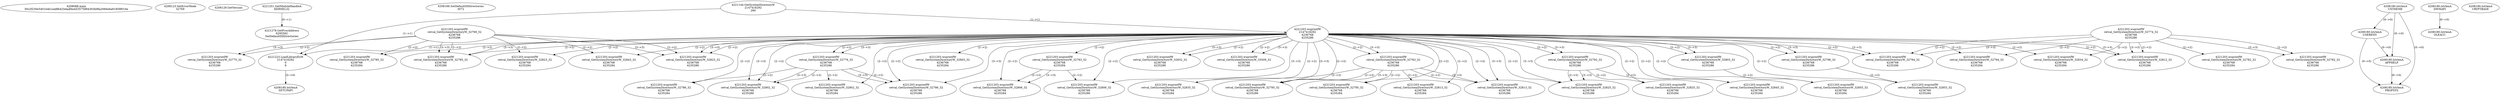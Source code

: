 // Global SCDG with merge call
digraph {
	0 [label="4208088.main
30c2f230e5401b4b1ea8fb425dadf4e453575884303b9fa2066e6a91859f016e"]
	1 [label="4208123.SetErrorMode
32769"]
	2 [label="4208129.GetVersion
"]
	3 [label="4221251.GetModuleHandleA
KERNEL32"]
	4 [label="4221278.GetProcAddress
6295592
SetDefaultDllDirectories"]
	3 -> 4 [label="(0-->1)"]
	5 [label="4208166.SetDefaultDllDirectories
3072"]
	6 [label="4221144.GetSystemDirectoryW
2147416292
260"]
	7 [label="4221203.wsprintfW
2147416292
4236768
4235286"]
	6 -> 7 [label="(1-->1)"]
	8 [label="4221223.LoadLibraryExW
2147416292
0
8"]
	6 -> 8 [label="(1-->1)"]
	7 -> 8 [label="(1-->1)"]
	9 [label="4208180.lstrlenA
UXTHEME"]
	10 [label="4208180.lstrlenA
USERENV"]
	9 -> 10 [label="(0-->0)"]
	11 [label="4208180.lstrlenA
SETUPAPI"]
	8 -> 11 [label="(3-->0)"]
	12 [label="4208180.lstrlenA
APPHELP"]
	9 -> 12 [label="(0-->0)"]
	10 -> 12 [label="(0-->0)"]
	13 [label="4208180.lstrlenA
PROPSYS"]
	9 -> 13 [label="(0-->0)"]
	10 -> 13 [label="(0-->0)"]
	12 -> 13 [label="(0-->0)"]
	14 [label="4208180.lstrlenA
DWMAPI"]
	15 [label="4208180.lstrlenA
CRYPTBASE"]
	16 [label="4208180.lstrlenA
OLEACC"]
	14 -> 16 [label="(0-->0)"]
	17 [label="4221203.wsprintfW
retval_GetSystemDirectoryW_32803_32
4236768
4235284"]
	7 -> 17 [label="(2-->2)"]
	18 [label="4221203.wsprintfW
retval_GetSystemDirectoryW_32783_32
4236768
4235284"]
	7 -> 18 [label="(2-->2)"]
	19 [label="4221203.wsprintfW
retval_GetSystemDirectoryW_32832_32
4236768
4235286"]
	7 -> 19 [label="(2-->2)"]
	7 -> 19 [label="(3-->3)"]
	20 [label="4221203.wsprintfW
retval_GetSystemDirectoryW_33509_32
4236768
4235286"]
	7 -> 20 [label="(2-->2)"]
	7 -> 20 [label="(3-->3)"]
	21 [label="4221203.wsprintfW
retval_GetSystemDirectoryW_32769_32
4236768
4235286"]
	22 [label="4221203.wsprintfW
retval_GetSystemDirectoryW_32775_32
4236768
4235286"]
	21 -> 22 [label="(2-->2)"]
	21 -> 22 [label="(3-->3)"]
	23 [label="4221203.wsprintfW
retval_GetSystemDirectoryW_32774_32
4236768
4235286"]
	24 [label="4221203.wsprintfW
retval_GetSystemDirectoryW_32782_32
4236768
4235286"]
	23 -> 24 [label="(2-->2)"]
	23 -> 24 [label="(3-->3)"]
	25 [label="4221203.wsprintfW
retval_GetSystemDirectoryW_32785_32
4236768
4235286"]
	7 -> 25 [label="(2-->2)"]
	21 -> 25 [label="(2-->2)"]
	7 -> 25 [label="(3-->3)"]
	21 -> 25 [label="(3-->3)"]
	26 [label="4221203.wsprintfW
retval_GetSystemDirectoryW_32776_32
4236768
4235286"]
	7 -> 26 [label="(2-->2)"]
	7 -> 26 [label="(3-->3)"]
	27 [label="4221203.wsprintfW
retval_GetSystemDirectoryW_32786_32
4236768
4235286"]
	7 -> 27 [label="(2-->2)"]
	26 -> 27 [label="(2-->2)"]
	7 -> 27 [label="(3-->3)"]
	26 -> 27 [label="(3-->3)"]
	28 [label="4221203.wsprintfW
retval_GetSystemDirectoryW_32794_32
4236768
4235286"]
	7 -> 28 [label="(2-->2)"]
	23 -> 28 [label="(2-->2)"]
	7 -> 28 [label="(3-->3)"]
	23 -> 28 [label="(3-->3)"]
	29 [label="4221203.wsprintfW
retval_GetSystemDirectoryW_32782_32
4236768
4235284"]
	23 -> 29 [label="(2-->2)"]
	30 [label="4221203.wsprintfW
retval_GetSystemDirectoryW_32783_32
4236768
4235286"]
	7 -> 30 [label="(2-->2)"]
	7 -> 30 [label="(3-->3)"]
	31 [label="4221203.wsprintfW
retval_GetSystemDirectoryW_32795_32
4236768
4235286"]
	7 -> 31 [label="(2-->2)"]
	30 -> 31 [label="(2-->2)"]
	7 -> 31 [label="(3-->3)"]
	30 -> 31 [label="(3-->3)"]
	32 [label="4221203.wsprintfW
retval_GetSystemDirectoryW_32802_32
4236768
4235286"]
	7 -> 32 [label="(2-->2)"]
	26 -> 32 [label="(2-->2)"]
	7 -> 32 [label="(3-->3)"]
	26 -> 32 [label="(3-->3)"]
	33 [label="4221203.wsprintfW
retval_GetSystemDirectoryW_32794_32
4236768
4235284"]
	7 -> 33 [label="(2-->2)"]
	23 -> 33 [label="(2-->2)"]
	34 [label="4221203.wsprintfW
retval_GetSystemDirectoryW_32795_32
4236768
4235284"]
	7 -> 34 [label="(2-->2)"]
	30 -> 34 [label="(2-->2)"]
	35 [label="4221203.wsprintfW
retval_GetSystemDirectoryW_32802_32
4236768
4235284"]
	7 -> 35 [label="(2-->2)"]
	26 -> 35 [label="(2-->2)"]
	36 [label="4221203.wsprintfW
retval_GetSystemDirectoryW_32812_32
4236768
4235286"]
	7 -> 36 [label="(2-->2)"]
	23 -> 36 [label="(2-->2)"]
	7 -> 36 [label="(3-->3)"]
	23 -> 36 [label="(3-->3)"]
	37 [label="4221203.wsprintfW
retval_GetSystemDirectoryW_32813_32
4236768
4235286"]
	7 -> 37 [label="(2-->2)"]
	30 -> 37 [label="(2-->2)"]
	7 -> 37 [label="(3-->3)"]
	30 -> 37 [label="(3-->3)"]
	38 [label="4221203.wsprintfW
retval_GetSystemDirectoryW_32823_32
4236768
4235286"]
	7 -> 38 [label="(2-->2)"]
	21 -> 38 [label="(2-->2)"]
	7 -> 38 [label="(3-->3)"]
	21 -> 38 [label="(3-->3)"]
	39 [label="4221203.wsprintfW
retval_GetSystemDirectoryW_32792_32
4236768
4235286"]
	7 -> 39 [label="(2-->2)"]
	7 -> 39 [label="(3-->3)"]
	40 [label="4221203.wsprintfW
retval_GetSystemDirectoryW_32825_32
4236768
4235286"]
	7 -> 40 [label="(2-->2)"]
	39 -> 40 [label="(2-->2)"]
	7 -> 40 [label="(3-->3)"]
	39 -> 40 [label="(3-->3)"]
	41 [label="4221203.wsprintfW
retval_GetSystemDirectoryW_32813_32
4236768
4235284"]
	7 -> 41 [label="(2-->2)"]
	30 -> 41 [label="(2-->2)"]
	42 [label="4221203.wsprintfW
retval_GetSystemDirectoryW_32823_32
4236768
4235284"]
	7 -> 42 [label="(2-->2)"]
	21 -> 42 [label="(2-->2)"]
	43 [label="4221203.wsprintfW
retval_GetSystemDirectoryW_32825_32
4236768
4235284"]
	7 -> 43 [label="(2-->2)"]
	39 -> 43 [label="(2-->2)"]
	44 [label="4221203.wsprintfW
retval_GetSystemDirectoryW_32806_32
4236768
4235284"]
	7 -> 44 [label="(2-->2)"]
	18 -> 44 [label="(2-->2)"]
	18 -> 44 [label="(3-->3)"]
	45 [label="4221203.wsprintfW
retval_GetSystemDirectoryW_32785_32
4236768
4235284"]
	7 -> 45 [label="(2-->2)"]
	21 -> 45 [label="(2-->2)"]
	46 [label="4221203.wsprintfW
retval_GetSystemDirectoryW_32786_32
4236768
4235284"]
	7 -> 46 [label="(2-->2)"]
	26 -> 46 [label="(2-->2)"]
	47 [label="4221203.wsprintfW
retval_GetSystemDirectoryW_32834_32
4236768
4235284"]
	7 -> 47 [label="(2-->2)"]
	23 -> 47 [label="(2-->2)"]
	48 [label="4221203.wsprintfW
retval_GetSystemDirectoryW_32835_32
4236768
4235284"]
	7 -> 48 [label="(2-->2)"]
	30 -> 48 [label="(2-->2)"]
	49 [label="4221203.wsprintfW
retval_GetSystemDirectoryW_32843_32
4236768
4235284"]
	7 -> 49 [label="(2-->2)"]
	21 -> 49 [label="(2-->2)"]
	50 [label="4221203.wsprintfW
retval_GetSystemDirectoryW_32806_32
4236768
4235286"]
	7 -> 50 [label="(2-->2)"]
	18 -> 50 [label="(2-->2)"]
	7 -> 50 [label="(3-->3)"]
	51 [label="4221203.wsprintfW
retval_GetSystemDirectoryW_32845_32
4236768
4235284"]
	7 -> 51 [label="(2-->2)"]
	39 -> 51 [label="(2-->2)"]
	52 [label="4221203.wsprintfW
retval_GetSystemDirectoryW_32796_32
4236768
4235286"]
	7 -> 52 [label="(2-->2)"]
	7 -> 52 [label="(3-->3)"]
	53 [label="4221203.wsprintfW
retval_GetSystemDirectoryW_32853_32
4236768
4235284"]
	7 -> 53 [label="(2-->2)"]
	52 -> 53 [label="(2-->2)"]
	54 [label="4221203.wsprintfW
retval_GetSystemDirectoryW_32803_32
4236768
4235286"]
	7 -> 54 [label="(2-->2)"]
	7 -> 54 [label="(3-->3)"]
	55 [label="4221203.wsprintfW
retval_GetSystemDirectoryW_32855_32
4236768
4235284"]
	7 -> 55 [label="(2-->2)"]
	54 -> 55 [label="(2-->2)"]
}
